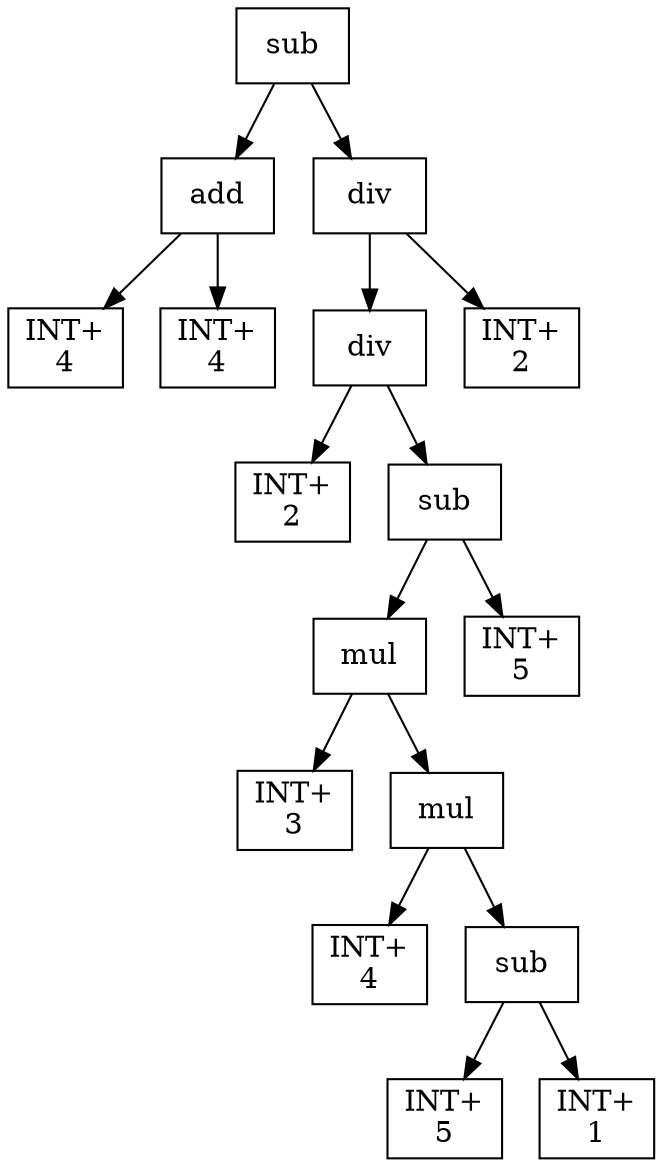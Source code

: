 digraph expr {
  node [shape=box];
  n1 [label="sub"];
  n2 [label="add"];
  n3 [label="INT+\n4"];
  n4 [label="INT+\n4"];
  n2 -> n3;
  n2 -> n4;
  n5 [label="div"];
  n6 [label="div"];
  n7 [label="INT+\n2"];
  n8 [label="sub"];
  n9 [label="mul"];
  n10 [label="INT+\n3"];
  n11 [label="mul"];
  n12 [label="INT+\n4"];
  n13 [label="sub"];
  n14 [label="INT+\n5"];
  n15 [label="INT+\n1"];
  n13 -> n14;
  n13 -> n15;
  n11 -> n12;
  n11 -> n13;
  n9 -> n10;
  n9 -> n11;
  n16 [label="INT+\n5"];
  n8 -> n9;
  n8 -> n16;
  n6 -> n7;
  n6 -> n8;
  n17 [label="INT+\n2"];
  n5 -> n6;
  n5 -> n17;
  n1 -> n2;
  n1 -> n5;
}